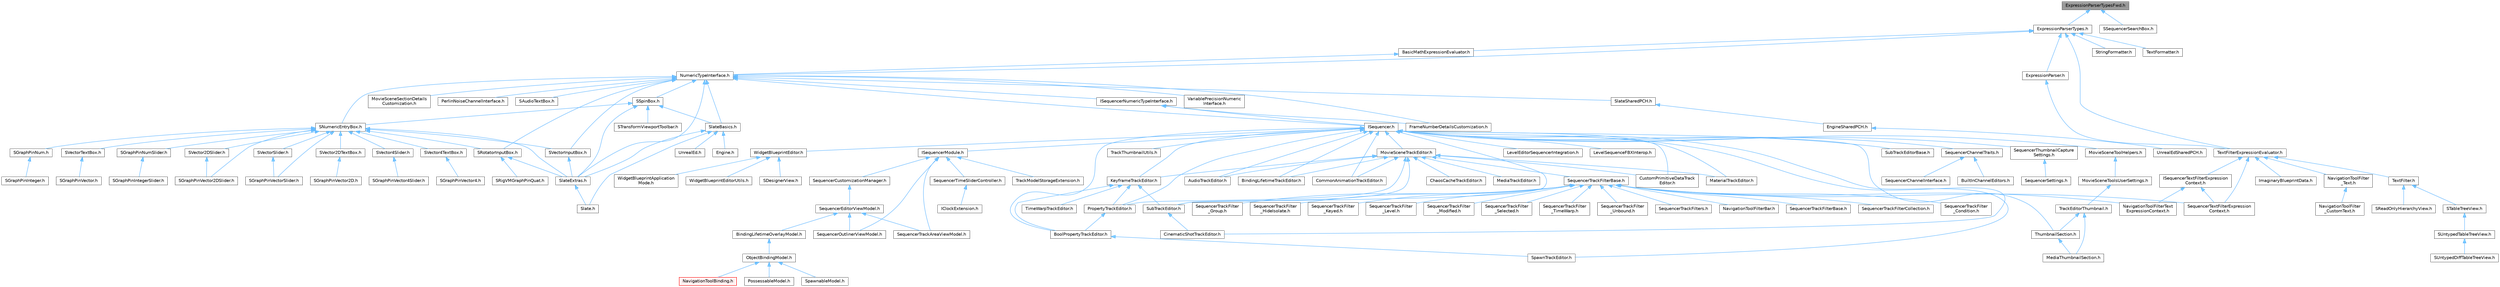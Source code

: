 digraph "ExpressionParserTypesFwd.h"
{
 // INTERACTIVE_SVG=YES
 // LATEX_PDF_SIZE
  bgcolor="transparent";
  edge [fontname=Helvetica,fontsize=10,labelfontname=Helvetica,labelfontsize=10];
  node [fontname=Helvetica,fontsize=10,shape=box,height=0.2,width=0.4];
  Node1 [id="Node000001",label="ExpressionParserTypesFwd.h",height=0.2,width=0.4,color="gray40", fillcolor="grey60", style="filled", fontcolor="black",tooltip=" "];
  Node1 -> Node2 [id="edge1_Node000001_Node000002",dir="back",color="steelblue1",style="solid",tooltip=" "];
  Node2 [id="Node000002",label="ExpressionParserTypes.h",height=0.2,width=0.4,color="grey40", fillcolor="white", style="filled",URL="$da/d8d/ExpressionParserTypes_8h.html",tooltip=" "];
  Node2 -> Node3 [id="edge2_Node000002_Node000003",dir="back",color="steelblue1",style="solid",tooltip=" "];
  Node3 [id="Node000003",label="BasicMathExpressionEvaluator.h",height=0.2,width=0.4,color="grey40", fillcolor="white", style="filled",URL="$d3/d5e/BasicMathExpressionEvaluator_8h.html",tooltip=" "];
  Node3 -> Node4 [id="edge3_Node000003_Node000004",dir="back",color="steelblue1",style="solid",tooltip=" "];
  Node4 [id="Node000004",label="NumericTypeInterface.h",height=0.2,width=0.4,color="grey40", fillcolor="white", style="filled",URL="$d8/dc9/NumericTypeInterface_8h.html",tooltip=" "];
  Node4 -> Node5 [id="edge4_Node000004_Node000005",dir="back",color="steelblue1",style="solid",tooltip=" "];
  Node5 [id="Node000005",label="FrameNumberDetailsCustomization.h",height=0.2,width=0.4,color="grey40", fillcolor="white", style="filled",URL="$df/db2/FrameNumberDetailsCustomization_8h.html",tooltip=" "];
  Node4 -> Node6 [id="edge5_Node000004_Node000006",dir="back",color="steelblue1",style="solid",tooltip=" "];
  Node6 [id="Node000006",label="ISequencer.h",height=0.2,width=0.4,color="grey40", fillcolor="white", style="filled",URL="$d7/d1d/ISequencer_8h.html",tooltip=" "];
  Node6 -> Node7 [id="edge6_Node000006_Node000007",dir="back",color="steelblue1",style="solid",tooltip=" "];
  Node7 [id="Node000007",label="AudioTrackEditor.h",height=0.2,width=0.4,color="grey40", fillcolor="white", style="filled",URL="$dd/d96/AudioTrackEditor_8h.html",tooltip=" "];
  Node6 -> Node8 [id="edge7_Node000006_Node000008",dir="back",color="steelblue1",style="solid",tooltip=" "];
  Node8 [id="Node000008",label="BindingLifetimeTrackEditor.h",height=0.2,width=0.4,color="grey40", fillcolor="white", style="filled",URL="$db/d3c/BindingLifetimeTrackEditor_8h.html",tooltip=" "];
  Node6 -> Node9 [id="edge8_Node000006_Node000009",dir="back",color="steelblue1",style="solid",tooltip=" "];
  Node9 [id="Node000009",label="BoolPropertyTrackEditor.h",height=0.2,width=0.4,color="grey40", fillcolor="white", style="filled",URL="$db/d07/BoolPropertyTrackEditor_8h.html",tooltip=" "];
  Node9 -> Node10 [id="edge9_Node000009_Node000010",dir="back",color="steelblue1",style="solid",tooltip=" "];
  Node10 [id="Node000010",label="SpawnTrackEditor.h",height=0.2,width=0.4,color="grey40", fillcolor="white", style="filled",URL="$d5/dac/SpawnTrackEditor_8h.html",tooltip=" "];
  Node6 -> Node11 [id="edge10_Node000006_Node000011",dir="back",color="steelblue1",style="solid",tooltip=" "];
  Node11 [id="Node000011",label="CinematicShotTrackEditor.h",height=0.2,width=0.4,color="grey40", fillcolor="white", style="filled",URL="$d3/d0c/CinematicShotTrackEditor_8h.html",tooltip=" "];
  Node6 -> Node12 [id="edge11_Node000006_Node000012",dir="back",color="steelblue1",style="solid",tooltip=" "];
  Node12 [id="Node000012",label="CommonAnimationTrackEditor.h",height=0.2,width=0.4,color="grey40", fillcolor="white", style="filled",URL="$d9/d6e/CommonAnimationTrackEditor_8h.html",tooltip=" "];
  Node6 -> Node13 [id="edge12_Node000006_Node000013",dir="back",color="steelblue1",style="solid",tooltip=" "];
  Node13 [id="Node000013",label="CustomPrimitiveDataTrack\lEditor.h",height=0.2,width=0.4,color="grey40", fillcolor="white", style="filled",URL="$dc/d8f/CustomPrimitiveDataTrackEditor_8h.html",tooltip=" "];
  Node6 -> Node14 [id="edge13_Node000006_Node000014",dir="back",color="steelblue1",style="solid",tooltip=" "];
  Node14 [id="Node000014",label="ISequencerModule.h",height=0.2,width=0.4,color="grey40", fillcolor="white", style="filled",URL="$d7/d3b/ISequencerModule_8h.html",tooltip=" "];
  Node14 -> Node15 [id="edge14_Node000014_Node000015",dir="back",color="steelblue1",style="solid",tooltip=" "];
  Node15 [id="Node000015",label="SequencerCustomizationManager.h",height=0.2,width=0.4,color="grey40", fillcolor="white", style="filled",URL="$dd/dea/SequencerCustomizationManager_8h.html",tooltip=" "];
  Node15 -> Node16 [id="edge15_Node000015_Node000016",dir="back",color="steelblue1",style="solid",tooltip=" "];
  Node16 [id="Node000016",label="SequencerEditorViewModel.h",height=0.2,width=0.4,color="grey40", fillcolor="white", style="filled",URL="$da/d57/SequencerEditorViewModel_8h.html",tooltip=" "];
  Node16 -> Node17 [id="edge16_Node000016_Node000017",dir="back",color="steelblue1",style="solid",tooltip=" "];
  Node17 [id="Node000017",label="BindingLifetimeOverlayModel.h",height=0.2,width=0.4,color="grey40", fillcolor="white", style="filled",URL="$d2/d69/BindingLifetimeOverlayModel_8h.html",tooltip=" "];
  Node17 -> Node18 [id="edge17_Node000017_Node000018",dir="back",color="steelblue1",style="solid",tooltip=" "];
  Node18 [id="Node000018",label="ObjectBindingModel.h",height=0.2,width=0.4,color="grey40", fillcolor="white", style="filled",URL="$de/dbc/ObjectBindingModel_8h.html",tooltip=" "];
  Node18 -> Node19 [id="edge18_Node000018_Node000019",dir="back",color="steelblue1",style="solid",tooltip=" "];
  Node19 [id="Node000019",label="NavigationToolBinding.h",height=0.2,width=0.4,color="red", fillcolor="#FFF0F0", style="filled",URL="$d0/db5/NavigationToolBinding_8h.html",tooltip=" "];
  Node18 -> Node22 [id="edge19_Node000018_Node000022",dir="back",color="steelblue1",style="solid",tooltip=" "];
  Node22 [id="Node000022",label="PossessableModel.h",height=0.2,width=0.4,color="grey40", fillcolor="white", style="filled",URL="$d5/d01/PossessableModel_8h.html",tooltip=" "];
  Node18 -> Node23 [id="edge20_Node000018_Node000023",dir="back",color="steelblue1",style="solid",tooltip=" "];
  Node23 [id="Node000023",label="SpawnableModel.h",height=0.2,width=0.4,color="grey40", fillcolor="white", style="filled",URL="$d0/dd5/SpawnableModel_8h.html",tooltip=" "];
  Node16 -> Node24 [id="edge21_Node000016_Node000024",dir="back",color="steelblue1",style="solid",tooltip=" "];
  Node24 [id="Node000024",label="SequencerOutlinerViewModel.h",height=0.2,width=0.4,color="grey40", fillcolor="white", style="filled",URL="$da/d12/SequencerOutlinerViewModel_8h.html",tooltip=" "];
  Node16 -> Node25 [id="edge22_Node000016_Node000025",dir="back",color="steelblue1",style="solid",tooltip=" "];
  Node25 [id="Node000025",label="SequencerTrackAreaViewModel.h",height=0.2,width=0.4,color="grey40", fillcolor="white", style="filled",URL="$d9/dd2/SequencerTrackAreaViewModel_8h.html",tooltip=" "];
  Node14 -> Node24 [id="edge23_Node000014_Node000024",dir="back",color="steelblue1",style="solid",tooltip=" "];
  Node14 -> Node26 [id="edge24_Node000014_Node000026",dir="back",color="steelblue1",style="solid",tooltip=" "];
  Node26 [id="Node000026",label="SequencerTimeSliderController.h",height=0.2,width=0.4,color="grey40", fillcolor="white", style="filled",URL="$d3/d54/SequencerTimeSliderController_8h.html",tooltip=" "];
  Node26 -> Node27 [id="edge25_Node000026_Node000027",dir="back",color="steelblue1",style="solid",tooltip=" "];
  Node27 [id="Node000027",label="IClockExtension.h",height=0.2,width=0.4,color="grey40", fillcolor="white", style="filled",URL="$d1/d52/IClockExtension_8h.html",tooltip=" "];
  Node14 -> Node25 [id="edge26_Node000014_Node000025",dir="back",color="steelblue1",style="solid",tooltip=" "];
  Node14 -> Node28 [id="edge27_Node000014_Node000028",dir="back",color="steelblue1",style="solid",tooltip=" "];
  Node28 [id="Node000028",label="TrackModelStorageExtension.h",height=0.2,width=0.4,color="grey40", fillcolor="white", style="filled",URL="$d8/d98/TrackModelStorageExtension_8h.html",tooltip=" "];
  Node6 -> Node29 [id="edge28_Node000006_Node000029",dir="back",color="steelblue1",style="solid",tooltip=" "];
  Node29 [id="Node000029",label="KeyframeTrackEditor.h",height=0.2,width=0.4,color="grey40", fillcolor="white", style="filled",URL="$dd/d47/KeyframeTrackEditor_8h.html",tooltip=" "];
  Node29 -> Node9 [id="edge29_Node000029_Node000009",dir="back",color="steelblue1",style="solid",tooltip=" "];
  Node29 -> Node30 [id="edge30_Node000029_Node000030",dir="back",color="steelblue1",style="solid",tooltip=" "];
  Node30 [id="Node000030",label="PropertyTrackEditor.h",height=0.2,width=0.4,color="grey40", fillcolor="white", style="filled",URL="$da/d9a/PropertyTrackEditor_8h.html",tooltip=" "];
  Node30 -> Node9 [id="edge31_Node000030_Node000009",dir="back",color="steelblue1",style="solid",tooltip=" "];
  Node29 -> Node31 [id="edge32_Node000029_Node000031",dir="back",color="steelblue1",style="solid",tooltip=" "];
  Node31 [id="Node000031",label="SubTrackEditor.h",height=0.2,width=0.4,color="grey40", fillcolor="white", style="filled",URL="$d8/d5b/SubTrackEditor_8h.html",tooltip=" "];
  Node31 -> Node11 [id="edge33_Node000031_Node000011",dir="back",color="steelblue1",style="solid",tooltip=" "];
  Node29 -> Node32 [id="edge34_Node000029_Node000032",dir="back",color="steelblue1",style="solid",tooltip=" "];
  Node32 [id="Node000032",label="TimeWarpTrackEditor.h",height=0.2,width=0.4,color="grey40", fillcolor="white", style="filled",URL="$dc/d2e/TimeWarpTrackEditor_8h.html",tooltip=" "];
  Node6 -> Node33 [id="edge35_Node000006_Node000033",dir="back",color="steelblue1",style="solid",tooltip=" "];
  Node33 [id="Node000033",label="LevelEditorSequencerIntegration.h",height=0.2,width=0.4,color="grey40", fillcolor="white", style="filled",URL="$d5/d15/LevelEditorSequencerIntegration_8h.html",tooltip=" "];
  Node6 -> Node34 [id="edge36_Node000006_Node000034",dir="back",color="steelblue1",style="solid",tooltip=" "];
  Node34 [id="Node000034",label="LevelSequenceFBXInterop.h",height=0.2,width=0.4,color="grey40", fillcolor="white", style="filled",URL="$d7/d4f/LevelSequenceFBXInterop_8h.html",tooltip=" "];
  Node6 -> Node35 [id="edge37_Node000006_Node000035",dir="back",color="steelblue1",style="solid",tooltip=" "];
  Node35 [id="Node000035",label="MaterialTrackEditor.h",height=0.2,width=0.4,color="grey40", fillcolor="white", style="filled",URL="$d1/d9f/MaterialTrackEditor_8h.html",tooltip=" "];
  Node6 -> Node36 [id="edge38_Node000006_Node000036",dir="back",color="steelblue1",style="solid",tooltip=" "];
  Node36 [id="Node000036",label="MovieSceneToolHelpers.h",height=0.2,width=0.4,color="grey40", fillcolor="white", style="filled",URL="$d4/d0e/MovieSceneToolHelpers_8h.html",tooltip=" "];
  Node36 -> Node37 [id="edge39_Node000036_Node000037",dir="back",color="steelblue1",style="solid",tooltip=" "];
  Node37 [id="Node000037",label="MovieSceneToolsUserSettings.h",height=0.2,width=0.4,color="grey40", fillcolor="white", style="filled",URL="$d5/dab/MovieSceneToolsUserSettings_8h.html",tooltip=" "];
  Node37 -> Node38 [id="edge40_Node000037_Node000038",dir="back",color="steelblue1",style="solid",tooltip=" "];
  Node38 [id="Node000038",label="TrackEditorThumbnail.h",height=0.2,width=0.4,color="grey40", fillcolor="white", style="filled",URL="$d6/d44/TrackEditorThumbnail_8h.html",tooltip=" "];
  Node38 -> Node39 [id="edge41_Node000038_Node000039",dir="back",color="steelblue1",style="solid",tooltip=" "];
  Node39 [id="Node000039",label="MediaThumbnailSection.h",height=0.2,width=0.4,color="grey40", fillcolor="white", style="filled",URL="$d8/dfe/MediaThumbnailSection_8h.html",tooltip=" "];
  Node38 -> Node40 [id="edge42_Node000038_Node000040",dir="back",color="steelblue1",style="solid",tooltip=" "];
  Node40 [id="Node000040",label="ThumbnailSection.h",height=0.2,width=0.4,color="grey40", fillcolor="white", style="filled",URL="$de/daf/ThumbnailSection_8h.html",tooltip=" "];
  Node40 -> Node39 [id="edge43_Node000040_Node000039",dir="back",color="steelblue1",style="solid",tooltip=" "];
  Node6 -> Node41 [id="edge44_Node000006_Node000041",dir="back",color="steelblue1",style="solid",tooltip=" "];
  Node41 [id="Node000041",label="MovieSceneTrackEditor.h",height=0.2,width=0.4,color="grey40", fillcolor="white", style="filled",URL="$db/d6c/MovieSceneTrackEditor_8h.html",tooltip=" "];
  Node41 -> Node7 [id="edge45_Node000041_Node000007",dir="back",color="steelblue1",style="solid",tooltip=" "];
  Node41 -> Node8 [id="edge46_Node000041_Node000008",dir="back",color="steelblue1",style="solid",tooltip=" "];
  Node41 -> Node42 [id="edge47_Node000041_Node000042",dir="back",color="steelblue1",style="solid",tooltip=" "];
  Node42 [id="Node000042",label="ChaosCacheTrackEditor.h",height=0.2,width=0.4,color="grey40", fillcolor="white", style="filled",URL="$db/d36/ChaosCacheTrackEditor_8h.html",tooltip=" "];
  Node41 -> Node12 [id="edge48_Node000041_Node000012",dir="back",color="steelblue1",style="solid",tooltip=" "];
  Node41 -> Node13 [id="edge49_Node000041_Node000013",dir="back",color="steelblue1",style="solid",tooltip=" "];
  Node41 -> Node29 [id="edge50_Node000041_Node000029",dir="back",color="steelblue1",style="solid",tooltip=" "];
  Node41 -> Node35 [id="edge51_Node000041_Node000035",dir="back",color="steelblue1",style="solid",tooltip=" "];
  Node41 -> Node43 [id="edge52_Node000041_Node000043",dir="back",color="steelblue1",style="solid",tooltip=" "];
  Node43 [id="Node000043",label="MediaTrackEditor.h",height=0.2,width=0.4,color="grey40", fillcolor="white", style="filled",URL="$d0/d41/MediaTrackEditor_8h.html",tooltip=" "];
  Node41 -> Node30 [id="edge53_Node000041_Node000030",dir="back",color="steelblue1",style="solid",tooltip=" "];
  Node41 -> Node44 [id="edge54_Node000041_Node000044",dir="back",color="steelblue1",style="solid",tooltip=" "];
  Node44 [id="Node000044",label="SequencerTrackFilterBase.h",height=0.2,width=0.4,color="grey40", fillcolor="white", style="filled",URL="$d8/def/Filters_2SequencerTrackFilterBase_8h.html",tooltip=" "];
  Node44 -> Node45 [id="edge55_Node000044_Node000045",dir="back",color="steelblue1",style="solid",tooltip=" "];
  Node45 [id="Node000045",label="NavigationToolFilterBar.h",height=0.2,width=0.4,color="grey40", fillcolor="white", style="filled",URL="$df/d14/NavigationToolFilterBar_8h.html",tooltip=" "];
  Node44 -> Node46 [id="edge56_Node000044_Node000046",dir="back",color="steelblue1",style="solid",tooltip=" "];
  Node46 [id="Node000046",label="NavigationToolFilterText\lExpressionContext.h",height=0.2,width=0.4,color="grey40", fillcolor="white", style="filled",URL="$d8/dd2/NavigationToolFilterTextExpressionContext_8h.html",tooltip=" "];
  Node44 -> Node47 [id="edge57_Node000044_Node000047",dir="back",color="steelblue1",style="solid",tooltip=" "];
  Node47 [id="Node000047",label="SequencerTextFilterExpression\lContext.h",height=0.2,width=0.4,color="grey40", fillcolor="white", style="filled",URL="$d0/d9f/SequencerTextFilterExpressionContext_8h.html",tooltip=" "];
  Node44 -> Node48 [id="edge58_Node000044_Node000048",dir="back",color="steelblue1",style="solid",tooltip=" "];
  Node48 [id="Node000048",label="SequencerTrackFilterBase.h",height=0.2,width=0.4,color="grey40", fillcolor="white", style="filled",URL="$d8/d4d/SequencerTrackFilterBase_8h.html",tooltip=" "];
  Node44 -> Node49 [id="edge59_Node000044_Node000049",dir="back",color="steelblue1",style="solid",tooltip=" "];
  Node49 [id="Node000049",label="SequencerTrackFilterCollection.h",height=0.2,width=0.4,color="grey40", fillcolor="white", style="filled",URL="$d8/de2/SequencerTrackFilterCollection_8h.html",tooltip=" "];
  Node44 -> Node50 [id="edge60_Node000044_Node000050",dir="back",color="steelblue1",style="solid",tooltip=" "];
  Node50 [id="Node000050",label="SequencerTrackFilter\l_Condition.h",height=0.2,width=0.4,color="grey40", fillcolor="white", style="filled",URL="$df/d17/SequencerTrackFilter__Condition_8h.html",tooltip=" "];
  Node44 -> Node51 [id="edge61_Node000044_Node000051",dir="back",color="steelblue1",style="solid",tooltip=" "];
  Node51 [id="Node000051",label="SequencerTrackFilter\l_Group.h",height=0.2,width=0.4,color="grey40", fillcolor="white", style="filled",URL="$da/dea/SequencerTrackFilter__Group_8h.html",tooltip=" "];
  Node44 -> Node52 [id="edge62_Node000044_Node000052",dir="back",color="steelblue1",style="solid",tooltip=" "];
  Node52 [id="Node000052",label="SequencerTrackFilter\l_HideIsolate.h",height=0.2,width=0.4,color="grey40", fillcolor="white", style="filled",URL="$d3/d55/SequencerTrackFilter__HideIsolate_8h.html",tooltip=" "];
  Node44 -> Node53 [id="edge63_Node000044_Node000053",dir="back",color="steelblue1",style="solid",tooltip=" "];
  Node53 [id="Node000053",label="SequencerTrackFilter\l_Keyed.h",height=0.2,width=0.4,color="grey40", fillcolor="white", style="filled",URL="$d4/d2d/SequencerTrackFilter__Keyed_8h.html",tooltip=" "];
  Node44 -> Node54 [id="edge64_Node000044_Node000054",dir="back",color="steelblue1",style="solid",tooltip=" "];
  Node54 [id="Node000054",label="SequencerTrackFilter\l_Level.h",height=0.2,width=0.4,color="grey40", fillcolor="white", style="filled",URL="$d2/d6c/SequencerTrackFilter__Level_8h.html",tooltip=" "];
  Node44 -> Node55 [id="edge65_Node000044_Node000055",dir="back",color="steelblue1",style="solid",tooltip=" "];
  Node55 [id="Node000055",label="SequencerTrackFilter\l_Modified.h",height=0.2,width=0.4,color="grey40", fillcolor="white", style="filled",URL="$d0/dd9/SequencerTrackFilter__Modified_8h.html",tooltip=" "];
  Node44 -> Node56 [id="edge66_Node000044_Node000056",dir="back",color="steelblue1",style="solid",tooltip=" "];
  Node56 [id="Node000056",label="SequencerTrackFilter\l_Selected.h",height=0.2,width=0.4,color="grey40", fillcolor="white", style="filled",URL="$dc/d54/SequencerTrackFilter__Selected_8h.html",tooltip=" "];
  Node44 -> Node57 [id="edge67_Node000044_Node000057",dir="back",color="steelblue1",style="solid",tooltip=" "];
  Node57 [id="Node000057",label="SequencerTrackFilter\l_TimeWarp.h",height=0.2,width=0.4,color="grey40", fillcolor="white", style="filled",URL="$d6/dd0/SequencerTrackFilter__TimeWarp_8h.html",tooltip=" "];
  Node44 -> Node58 [id="edge68_Node000044_Node000058",dir="back",color="steelblue1",style="solid",tooltip=" "];
  Node58 [id="Node000058",label="SequencerTrackFilter\l_Unbound.h",height=0.2,width=0.4,color="grey40", fillcolor="white", style="filled",URL="$d0/dd1/SequencerTrackFilter__Unbound_8h.html",tooltip=" "];
  Node44 -> Node59 [id="edge69_Node000044_Node000059",dir="back",color="steelblue1",style="solid",tooltip=" "];
  Node59 [id="Node000059",label="SequencerTrackFilters.h",height=0.2,width=0.4,color="grey40", fillcolor="white", style="filled",URL="$df/d72/SequencerTrackFilters_8h.html",tooltip=" "];
  Node41 -> Node31 [id="edge70_Node000041_Node000031",dir="back",color="steelblue1",style="solid",tooltip=" "];
  Node6 -> Node30 [id="edge71_Node000006_Node000030",dir="back",color="steelblue1",style="solid",tooltip=" "];
  Node6 -> Node60 [id="edge72_Node000006_Node000060",dir="back",color="steelblue1",style="solid",tooltip=" "];
  Node60 [id="Node000060",label="SequencerChannelTraits.h",height=0.2,width=0.4,color="grey40", fillcolor="white", style="filled",URL="$d6/db9/SequencerChannelTraits_8h.html",tooltip=" "];
  Node60 -> Node61 [id="edge73_Node000060_Node000061",dir="back",color="steelblue1",style="solid",tooltip=" "];
  Node61 [id="Node000061",label="BuiltInChannelEditors.h",height=0.2,width=0.4,color="grey40", fillcolor="white", style="filled",URL="$df/daf/BuiltInChannelEditors_8h.html",tooltip=" "];
  Node60 -> Node62 [id="edge74_Node000060_Node000062",dir="back",color="steelblue1",style="solid",tooltip=" "];
  Node62 [id="Node000062",label="SequencerChannelInterface.h",height=0.2,width=0.4,color="grey40", fillcolor="white", style="filled",URL="$da/d51/SequencerChannelInterface_8h.html",tooltip=" "];
  Node6 -> Node63 [id="edge75_Node000006_Node000063",dir="back",color="steelblue1",style="solid",tooltip=" "];
  Node63 [id="Node000063",label="SequencerThumbnailCapture\lSettings.h",height=0.2,width=0.4,color="grey40", fillcolor="white", style="filled",URL="$de/d05/SequencerThumbnailCaptureSettings_8h.html",tooltip=" "];
  Node63 -> Node64 [id="edge76_Node000063_Node000064",dir="back",color="steelblue1",style="solid",tooltip=" "];
  Node64 [id="Node000064",label="SequencerSettings.h",height=0.2,width=0.4,color="grey40", fillcolor="white", style="filled",URL="$d1/d46/SequencerSettings_8h.html",tooltip=" "];
  Node6 -> Node10 [id="edge77_Node000006_Node000010",dir="back",color="steelblue1",style="solid",tooltip=" "];
  Node6 -> Node31 [id="edge78_Node000006_Node000031",dir="back",color="steelblue1",style="solid",tooltip=" "];
  Node6 -> Node65 [id="edge79_Node000006_Node000065",dir="back",color="steelblue1",style="solid",tooltip=" "];
  Node65 [id="Node000065",label="SubTrackEditorBase.h",height=0.2,width=0.4,color="grey40", fillcolor="white", style="filled",URL="$db/d33/SubTrackEditorBase_8h.html",tooltip=" "];
  Node6 -> Node40 [id="edge80_Node000006_Node000040",dir="back",color="steelblue1",style="solid",tooltip=" "];
  Node6 -> Node66 [id="edge81_Node000006_Node000066",dir="back",color="steelblue1",style="solid",tooltip=" "];
  Node66 [id="Node000066",label="TrackThumbnailUtils.h",height=0.2,width=0.4,color="grey40", fillcolor="white", style="filled",URL="$dc/df4/TrackThumbnailUtils_8h.html",tooltip=" "];
  Node6 -> Node67 [id="edge82_Node000006_Node000067",dir="back",color="steelblue1",style="solid",tooltip=" "];
  Node67 [id="Node000067",label="WidgetBlueprintEditor.h",height=0.2,width=0.4,color="grey40", fillcolor="white", style="filled",URL="$d6/d04/WidgetBlueprintEditor_8h.html",tooltip=" "];
  Node67 -> Node68 [id="edge83_Node000067_Node000068",dir="back",color="steelblue1",style="solid",tooltip=" "];
  Node68 [id="Node000068",label="SDesignerView.h",height=0.2,width=0.4,color="grey40", fillcolor="white", style="filled",URL="$d2/d14/SDesignerView_8h.html",tooltip=" "];
  Node67 -> Node69 [id="edge84_Node000067_Node000069",dir="back",color="steelblue1",style="solid",tooltip=" "];
  Node69 [id="Node000069",label="WidgetBlueprintApplication\lMode.h",height=0.2,width=0.4,color="grey40", fillcolor="white", style="filled",URL="$d3/d40/WidgetBlueprintApplicationMode_8h.html",tooltip=" "];
  Node67 -> Node70 [id="edge85_Node000067_Node000070",dir="back",color="steelblue1",style="solid",tooltip=" "];
  Node70 [id="Node000070",label="WidgetBlueprintEditorUtils.h",height=0.2,width=0.4,color="grey40", fillcolor="white", style="filled",URL="$d9/df7/WidgetBlueprintEditorUtils_8h.html",tooltip=" "];
  Node4 -> Node71 [id="edge86_Node000004_Node000071",dir="back",color="steelblue1",style="solid",tooltip=" "];
  Node71 [id="Node000071",label="ISequencerNumericTypeInterface.h",height=0.2,width=0.4,color="grey40", fillcolor="white", style="filled",URL="$db/df1/ISequencerNumericTypeInterface_8h.html",tooltip=" "];
  Node71 -> Node5 [id="edge87_Node000071_Node000005",dir="back",color="steelblue1",style="solid",tooltip=" "];
  Node71 -> Node6 [id="edge88_Node000071_Node000006",dir="back",color="steelblue1",style="solid",tooltip=" "];
  Node4 -> Node72 [id="edge89_Node000004_Node000072",dir="back",color="steelblue1",style="solid",tooltip=" "];
  Node72 [id="Node000072",label="MovieSceneSectionDetails\lCustomization.h",height=0.2,width=0.4,color="grey40", fillcolor="white", style="filled",URL="$d3/de7/MovieSceneSectionDetailsCustomization_8h.html",tooltip=" "];
  Node4 -> Node73 [id="edge90_Node000004_Node000073",dir="back",color="steelblue1",style="solid",tooltip=" "];
  Node73 [id="Node000073",label="PerlinNoiseChannelInterface.h",height=0.2,width=0.4,color="grey40", fillcolor="white", style="filled",URL="$d5/dc1/PerlinNoiseChannelInterface_8h.html",tooltip=" "];
  Node4 -> Node74 [id="edge91_Node000004_Node000074",dir="back",color="steelblue1",style="solid",tooltip=" "];
  Node74 [id="Node000074",label="SAudioTextBox.h",height=0.2,width=0.4,color="grey40", fillcolor="white", style="filled",URL="$da/da3/SAudioTextBox_8h.html",tooltip=" "];
  Node4 -> Node75 [id="edge92_Node000004_Node000075",dir="back",color="steelblue1",style="solid",tooltip=" "];
  Node75 [id="Node000075",label="SNumericEntryBox.h",height=0.2,width=0.4,color="grey40", fillcolor="white", style="filled",URL="$d8/d1a/SNumericEntryBox_8h.html",tooltip=" "];
  Node75 -> Node76 [id="edge93_Node000075_Node000076",dir="back",color="steelblue1",style="solid",tooltip=" "];
  Node76 [id="Node000076",label="SGraphPinNum.h",height=0.2,width=0.4,color="grey40", fillcolor="white", style="filled",URL="$d7/da4/SGraphPinNum_8h.html",tooltip=" "];
  Node76 -> Node77 [id="edge94_Node000076_Node000077",dir="back",color="steelblue1",style="solid",tooltip=" "];
  Node77 [id="Node000077",label="SGraphPinInteger.h",height=0.2,width=0.4,color="grey40", fillcolor="white", style="filled",URL="$df/d54/SGraphPinInteger_8h.html",tooltip=" "];
  Node75 -> Node78 [id="edge95_Node000075_Node000078",dir="back",color="steelblue1",style="solid",tooltip=" "];
  Node78 [id="Node000078",label="SGraphPinNumSlider.h",height=0.2,width=0.4,color="grey40", fillcolor="white", style="filled",URL="$d5/d00/SGraphPinNumSlider_8h.html",tooltip=" "];
  Node78 -> Node79 [id="edge96_Node000078_Node000079",dir="back",color="steelblue1",style="solid",tooltip=" "];
  Node79 [id="Node000079",label="SGraphPinIntegerSlider.h",height=0.2,width=0.4,color="grey40", fillcolor="white", style="filled",URL="$da/d60/SGraphPinIntegerSlider_8h.html",tooltip=" "];
  Node75 -> Node80 [id="edge97_Node000075_Node000080",dir="back",color="steelblue1",style="solid",tooltip=" "];
  Node80 [id="Node000080",label="SGraphPinVector2DSlider.h",height=0.2,width=0.4,color="grey40", fillcolor="white", style="filled",URL="$d7/d05/SGraphPinVector2DSlider_8h.html",tooltip=" "];
  Node75 -> Node81 [id="edge98_Node000075_Node000081",dir="back",color="steelblue1",style="solid",tooltip=" "];
  Node81 [id="Node000081",label="SGraphPinVectorSlider.h",height=0.2,width=0.4,color="grey40", fillcolor="white", style="filled",URL="$dc/d38/SGraphPinVectorSlider_8h.html",tooltip=" "];
  Node75 -> Node82 [id="edge99_Node000075_Node000082",dir="back",color="steelblue1",style="solid",tooltip=" "];
  Node82 [id="Node000082",label="SRotatorInputBox.h",height=0.2,width=0.4,color="grey40", fillcolor="white", style="filled",URL="$de/dd2/SRotatorInputBox_8h.html",tooltip=" "];
  Node82 -> Node83 [id="edge100_Node000082_Node000083",dir="back",color="steelblue1",style="solid",tooltip=" "];
  Node83 [id="Node000083",label="SRigVMGraphPinQuat.h",height=0.2,width=0.4,color="grey40", fillcolor="white", style="filled",URL="$de/dda/SRigVMGraphPinQuat_8h.html",tooltip=" "];
  Node82 -> Node84 [id="edge101_Node000082_Node000084",dir="back",color="steelblue1",style="solid",tooltip=" "];
  Node84 [id="Node000084",label="SlateExtras.h",height=0.2,width=0.4,color="grey40", fillcolor="white", style="filled",URL="$d8/dec/SlateExtras_8h.html",tooltip=" "];
  Node84 -> Node85 [id="edge102_Node000084_Node000085",dir="back",color="steelblue1",style="solid",tooltip=" "];
  Node85 [id="Node000085",label="Slate.h",height=0.2,width=0.4,color="grey40", fillcolor="white", style="filled",URL="$d2/dc0/Slate_8h.html",tooltip=" "];
  Node75 -> Node86 [id="edge103_Node000075_Node000086",dir="back",color="steelblue1",style="solid",tooltip=" "];
  Node86 [id="Node000086",label="SVector2DSlider.h",height=0.2,width=0.4,color="grey40", fillcolor="white", style="filled",URL="$de/d67/SVector2DSlider_8h.html",tooltip=" "];
  Node86 -> Node80 [id="edge104_Node000086_Node000080",dir="back",color="steelblue1",style="solid",tooltip=" "];
  Node75 -> Node87 [id="edge105_Node000075_Node000087",dir="back",color="steelblue1",style="solid",tooltip=" "];
  Node87 [id="Node000087",label="SVector2DTextBox.h",height=0.2,width=0.4,color="grey40", fillcolor="white", style="filled",URL="$d6/d71/SVector2DTextBox_8h.html",tooltip=" "];
  Node87 -> Node88 [id="edge106_Node000087_Node000088",dir="back",color="steelblue1",style="solid",tooltip=" "];
  Node88 [id="Node000088",label="SGraphPinVector2D.h",height=0.2,width=0.4,color="grey40", fillcolor="white", style="filled",URL="$d7/d67/SGraphPinVector2D_8h.html",tooltip=" "];
  Node75 -> Node89 [id="edge107_Node000075_Node000089",dir="back",color="steelblue1",style="solid",tooltip=" "];
  Node89 [id="Node000089",label="SVector4Slider.h",height=0.2,width=0.4,color="grey40", fillcolor="white", style="filled",URL="$d4/dec/SVector4Slider_8h.html",tooltip=" "];
  Node89 -> Node90 [id="edge108_Node000089_Node000090",dir="back",color="steelblue1",style="solid",tooltip=" "];
  Node90 [id="Node000090",label="SGraphPinVector4Slider.h",height=0.2,width=0.4,color="grey40", fillcolor="white", style="filled",URL="$d9/db8/SGraphPinVector4Slider_8h.html",tooltip=" "];
  Node75 -> Node91 [id="edge109_Node000075_Node000091",dir="back",color="steelblue1",style="solid",tooltip=" "];
  Node91 [id="Node000091",label="SVector4TextBox.h",height=0.2,width=0.4,color="grey40", fillcolor="white", style="filled",URL="$dd/da4/SVector4TextBox_8h.html",tooltip=" "];
  Node91 -> Node92 [id="edge110_Node000091_Node000092",dir="back",color="steelblue1",style="solid",tooltip=" "];
  Node92 [id="Node000092",label="SGraphPinVector4.h",height=0.2,width=0.4,color="grey40", fillcolor="white", style="filled",URL="$d4/d94/SGraphPinVector4_8h.html",tooltip=" "];
  Node75 -> Node93 [id="edge111_Node000075_Node000093",dir="back",color="steelblue1",style="solid",tooltip=" "];
  Node93 [id="Node000093",label="SVectorInputBox.h",height=0.2,width=0.4,color="grey40", fillcolor="white", style="filled",URL="$df/d44/SVectorInputBox_8h.html",tooltip=" "];
  Node93 -> Node84 [id="edge112_Node000093_Node000084",dir="back",color="steelblue1",style="solid",tooltip=" "];
  Node75 -> Node94 [id="edge113_Node000075_Node000094",dir="back",color="steelblue1",style="solid",tooltip=" "];
  Node94 [id="Node000094",label="SVectorSlider.h",height=0.2,width=0.4,color="grey40", fillcolor="white", style="filled",URL="$d2/db5/SVectorSlider_8h.html",tooltip=" "];
  Node94 -> Node81 [id="edge114_Node000094_Node000081",dir="back",color="steelblue1",style="solid",tooltip=" "];
  Node75 -> Node95 [id="edge115_Node000075_Node000095",dir="back",color="steelblue1",style="solid",tooltip=" "];
  Node95 [id="Node000095",label="SVectorTextBox.h",height=0.2,width=0.4,color="grey40", fillcolor="white", style="filled",URL="$df/db8/SVectorTextBox_8h.html",tooltip=" "];
  Node95 -> Node96 [id="edge116_Node000095_Node000096",dir="back",color="steelblue1",style="solid",tooltip=" "];
  Node96 [id="Node000096",label="SGraphPinVector.h",height=0.2,width=0.4,color="grey40", fillcolor="white", style="filled",URL="$d8/de7/SGraphPinVector_8h.html",tooltip=" "];
  Node75 -> Node84 [id="edge117_Node000075_Node000084",dir="back",color="steelblue1",style="solid",tooltip=" "];
  Node4 -> Node82 [id="edge118_Node000004_Node000082",dir="back",color="steelblue1",style="solid",tooltip=" "];
  Node4 -> Node97 [id="edge119_Node000004_Node000097",dir="back",color="steelblue1",style="solid",tooltip=" "];
  Node97 [id="Node000097",label="SSpinBox.h",height=0.2,width=0.4,color="grey40", fillcolor="white", style="filled",URL="$d5/da5/SSpinBox_8h.html",tooltip=" "];
  Node97 -> Node75 [id="edge120_Node000097_Node000075",dir="back",color="steelblue1",style="solid",tooltip=" "];
  Node97 -> Node98 [id="edge121_Node000097_Node000098",dir="back",color="steelblue1",style="solid",tooltip=" "];
  Node98 [id="Node000098",label="STransformViewportToolbar.h",height=0.2,width=0.4,color="grey40", fillcolor="white", style="filled",URL="$d8/da8/STransformViewportToolbar_8h.html",tooltip=" "];
  Node97 -> Node99 [id="edge122_Node000097_Node000099",dir="back",color="steelblue1",style="solid",tooltip=" "];
  Node99 [id="Node000099",label="SlateBasics.h",height=0.2,width=0.4,color="grey40", fillcolor="white", style="filled",URL="$da/d2f/SlateBasics_8h.html",tooltip=" "];
  Node99 -> Node100 [id="edge123_Node000099_Node000100",dir="back",color="steelblue1",style="solid",tooltip=" "];
  Node100 [id="Node000100",label="Engine.h",height=0.2,width=0.4,color="grey40", fillcolor="white", style="filled",URL="$d1/d34/Public_2Engine_8h.html",tooltip=" "];
  Node99 -> Node85 [id="edge124_Node000099_Node000085",dir="back",color="steelblue1",style="solid",tooltip=" "];
  Node99 -> Node84 [id="edge125_Node000099_Node000084",dir="back",color="steelblue1",style="solid",tooltip=" "];
  Node99 -> Node101 [id="edge126_Node000099_Node000101",dir="back",color="steelblue1",style="solid",tooltip=" "];
  Node101 [id="Node000101",label="UnrealEd.h",height=0.2,width=0.4,color="grey40", fillcolor="white", style="filled",URL="$d2/d5f/UnrealEd_8h.html",tooltip=" "];
  Node97 -> Node84 [id="edge127_Node000097_Node000084",dir="back",color="steelblue1",style="solid",tooltip=" "];
  Node4 -> Node93 [id="edge128_Node000004_Node000093",dir="back",color="steelblue1",style="solid",tooltip=" "];
  Node4 -> Node99 [id="edge129_Node000004_Node000099",dir="back",color="steelblue1",style="solid",tooltip=" "];
  Node4 -> Node84 [id="edge130_Node000004_Node000084",dir="back",color="steelblue1",style="solid",tooltip=" "];
  Node4 -> Node102 [id="edge131_Node000004_Node000102",dir="back",color="steelblue1",style="solid",tooltip=" "];
  Node102 [id="Node000102",label="SlateSharedPCH.h",height=0.2,width=0.4,color="grey40", fillcolor="white", style="filled",URL="$d1/dfc/SlateSharedPCH_8h.html",tooltip=" "];
  Node102 -> Node103 [id="edge132_Node000102_Node000103",dir="back",color="steelblue1",style="solid",tooltip=" "];
  Node103 [id="Node000103",label="EngineSharedPCH.h",height=0.2,width=0.4,color="grey40", fillcolor="white", style="filled",URL="$dc/dbb/EngineSharedPCH_8h.html",tooltip=" "];
  Node103 -> Node104 [id="edge133_Node000103_Node000104",dir="back",color="steelblue1",style="solid",tooltip=" "];
  Node104 [id="Node000104",label="UnrealEdSharedPCH.h",height=0.2,width=0.4,color="grey40", fillcolor="white", style="filled",URL="$d1/de6/UnrealEdSharedPCH_8h.html",tooltip=" "];
  Node4 -> Node105 [id="edge134_Node000004_Node000105",dir="back",color="steelblue1",style="solid",tooltip=" "];
  Node105 [id="Node000105",label="VariablePrecisionNumeric\lInterface.h",height=0.2,width=0.4,color="grey40", fillcolor="white", style="filled",URL="$d7/d94/VariablePrecisionNumericInterface_8h.html",tooltip=" "];
  Node2 -> Node106 [id="edge135_Node000002_Node000106",dir="back",color="steelblue1",style="solid",tooltip=" "];
  Node106 [id="Node000106",label="ExpressionParser.h",height=0.2,width=0.4,color="grey40", fillcolor="white", style="filled",URL="$db/da9/ExpressionParser_8h.html",tooltip=" "];
  Node106 -> Node107 [id="edge136_Node000106_Node000107",dir="back",color="steelblue1",style="solid",tooltip=" "];
  Node107 [id="Node000107",label="TextFilterExpressionEvaluator.h",height=0.2,width=0.4,color="grey40", fillcolor="white", style="filled",URL="$d8/d52/TextFilterExpressionEvaluator_8h.html",tooltip=" "];
  Node107 -> Node108 [id="edge137_Node000107_Node000108",dir="back",color="steelblue1",style="solid",tooltip=" "];
  Node108 [id="Node000108",label="ISequencerTextFilterExpression\lContext.h",height=0.2,width=0.4,color="grey40", fillcolor="white", style="filled",URL="$d3/d71/ISequencerTextFilterExpressionContext_8h.html",tooltip=" "];
  Node108 -> Node46 [id="edge138_Node000108_Node000046",dir="back",color="steelblue1",style="solid",tooltip=" "];
  Node108 -> Node47 [id="edge139_Node000108_Node000047",dir="back",color="steelblue1",style="solid",tooltip=" "];
  Node107 -> Node109 [id="edge140_Node000107_Node000109",dir="back",color="steelblue1",style="solid",tooltip=" "];
  Node109 [id="Node000109",label="ImaginaryBlueprintData.h",height=0.2,width=0.4,color="grey40", fillcolor="white", style="filled",URL="$d9/d16/ImaginaryBlueprintData_8h.html",tooltip=" "];
  Node107 -> Node110 [id="edge141_Node000107_Node000110",dir="back",color="steelblue1",style="solid",tooltip=" "];
  Node110 [id="Node000110",label="NavigationToolFilter\l_Text.h",height=0.2,width=0.4,color="grey40", fillcolor="white", style="filled",URL="$d2/db8/NavigationToolFilter__Text_8h.html",tooltip=" "];
  Node110 -> Node111 [id="edge142_Node000110_Node000111",dir="back",color="steelblue1",style="solid",tooltip=" "];
  Node111 [id="Node000111",label="NavigationToolFilter\l_CustomText.h",height=0.2,width=0.4,color="grey40", fillcolor="white", style="filled",URL="$d5/d4b/NavigationToolFilter__CustomText_8h.html",tooltip=" "];
  Node107 -> Node47 [id="edge143_Node000107_Node000047",dir="back",color="steelblue1",style="solid",tooltip=" "];
  Node107 -> Node112 [id="edge144_Node000107_Node000112",dir="back",color="steelblue1",style="solid",tooltip=" "];
  Node112 [id="Node000112",label="TextFilter.h",height=0.2,width=0.4,color="grey40", fillcolor="white", style="filled",URL="$d3/dcc/TextFilter_8h.html",tooltip=" "];
  Node112 -> Node113 [id="edge145_Node000112_Node000113",dir="back",color="steelblue1",style="solid",tooltip=" "];
  Node113 [id="Node000113",label="SReadOnlyHierarchyView.h",height=0.2,width=0.4,color="grey40", fillcolor="white", style="filled",URL="$d8/d27/SReadOnlyHierarchyView_8h.html",tooltip=" "];
  Node112 -> Node114 [id="edge146_Node000112_Node000114",dir="back",color="steelblue1",style="solid",tooltip=" "];
  Node114 [id="Node000114",label="STableTreeView.h",height=0.2,width=0.4,color="grey40", fillcolor="white", style="filled",URL="$dd/d46/STableTreeView_8h.html",tooltip=" "];
  Node114 -> Node115 [id="edge147_Node000114_Node000115",dir="back",color="steelblue1",style="solid",tooltip=" "];
  Node115 [id="Node000115",label="SUntypedTableTreeView.h",height=0.2,width=0.4,color="grey40", fillcolor="white", style="filled",URL="$da/dc1/SUntypedTableTreeView_8h.html",tooltip=" "];
  Node115 -> Node116 [id="edge148_Node000115_Node000116",dir="back",color="steelblue1",style="solid",tooltip=" "];
  Node116 [id="Node000116",label="SUntypedDiffTableTreeView.h",height=0.2,width=0.4,color="grey40", fillcolor="white", style="filled",URL="$d2/dd2/SUntypedDiffTableTreeView_8h.html",tooltip=" "];
  Node2 -> Node4 [id="edge149_Node000002_Node000004",dir="back",color="steelblue1",style="solid",tooltip=" "];
  Node2 -> Node117 [id="edge150_Node000002_Node000117",dir="back",color="steelblue1",style="solid",tooltip=" "];
  Node117 [id="Node000117",label="StringFormatter.h",height=0.2,width=0.4,color="grey40", fillcolor="white", style="filled",URL="$d2/daf/StringFormatter_8h.html",tooltip=" "];
  Node2 -> Node107 [id="edge151_Node000002_Node000107",dir="back",color="steelblue1",style="solid",tooltip=" "];
  Node2 -> Node118 [id="edge152_Node000002_Node000118",dir="back",color="steelblue1",style="solid",tooltip=" "];
  Node118 [id="Node000118",label="TextFormatter.h",height=0.2,width=0.4,color="grey40", fillcolor="white", style="filled",URL="$df/dce/TextFormatter_8h.html",tooltip=" "];
  Node1 -> Node119 [id="edge153_Node000001_Node000119",dir="back",color="steelblue1",style="solid",tooltip=" "];
  Node119 [id="Node000119",label="SSequencerSearchBox.h",height=0.2,width=0.4,color="grey40", fillcolor="white", style="filled",URL="$d2/df2/SSequencerSearchBox_8h.html",tooltip=" "];
}
